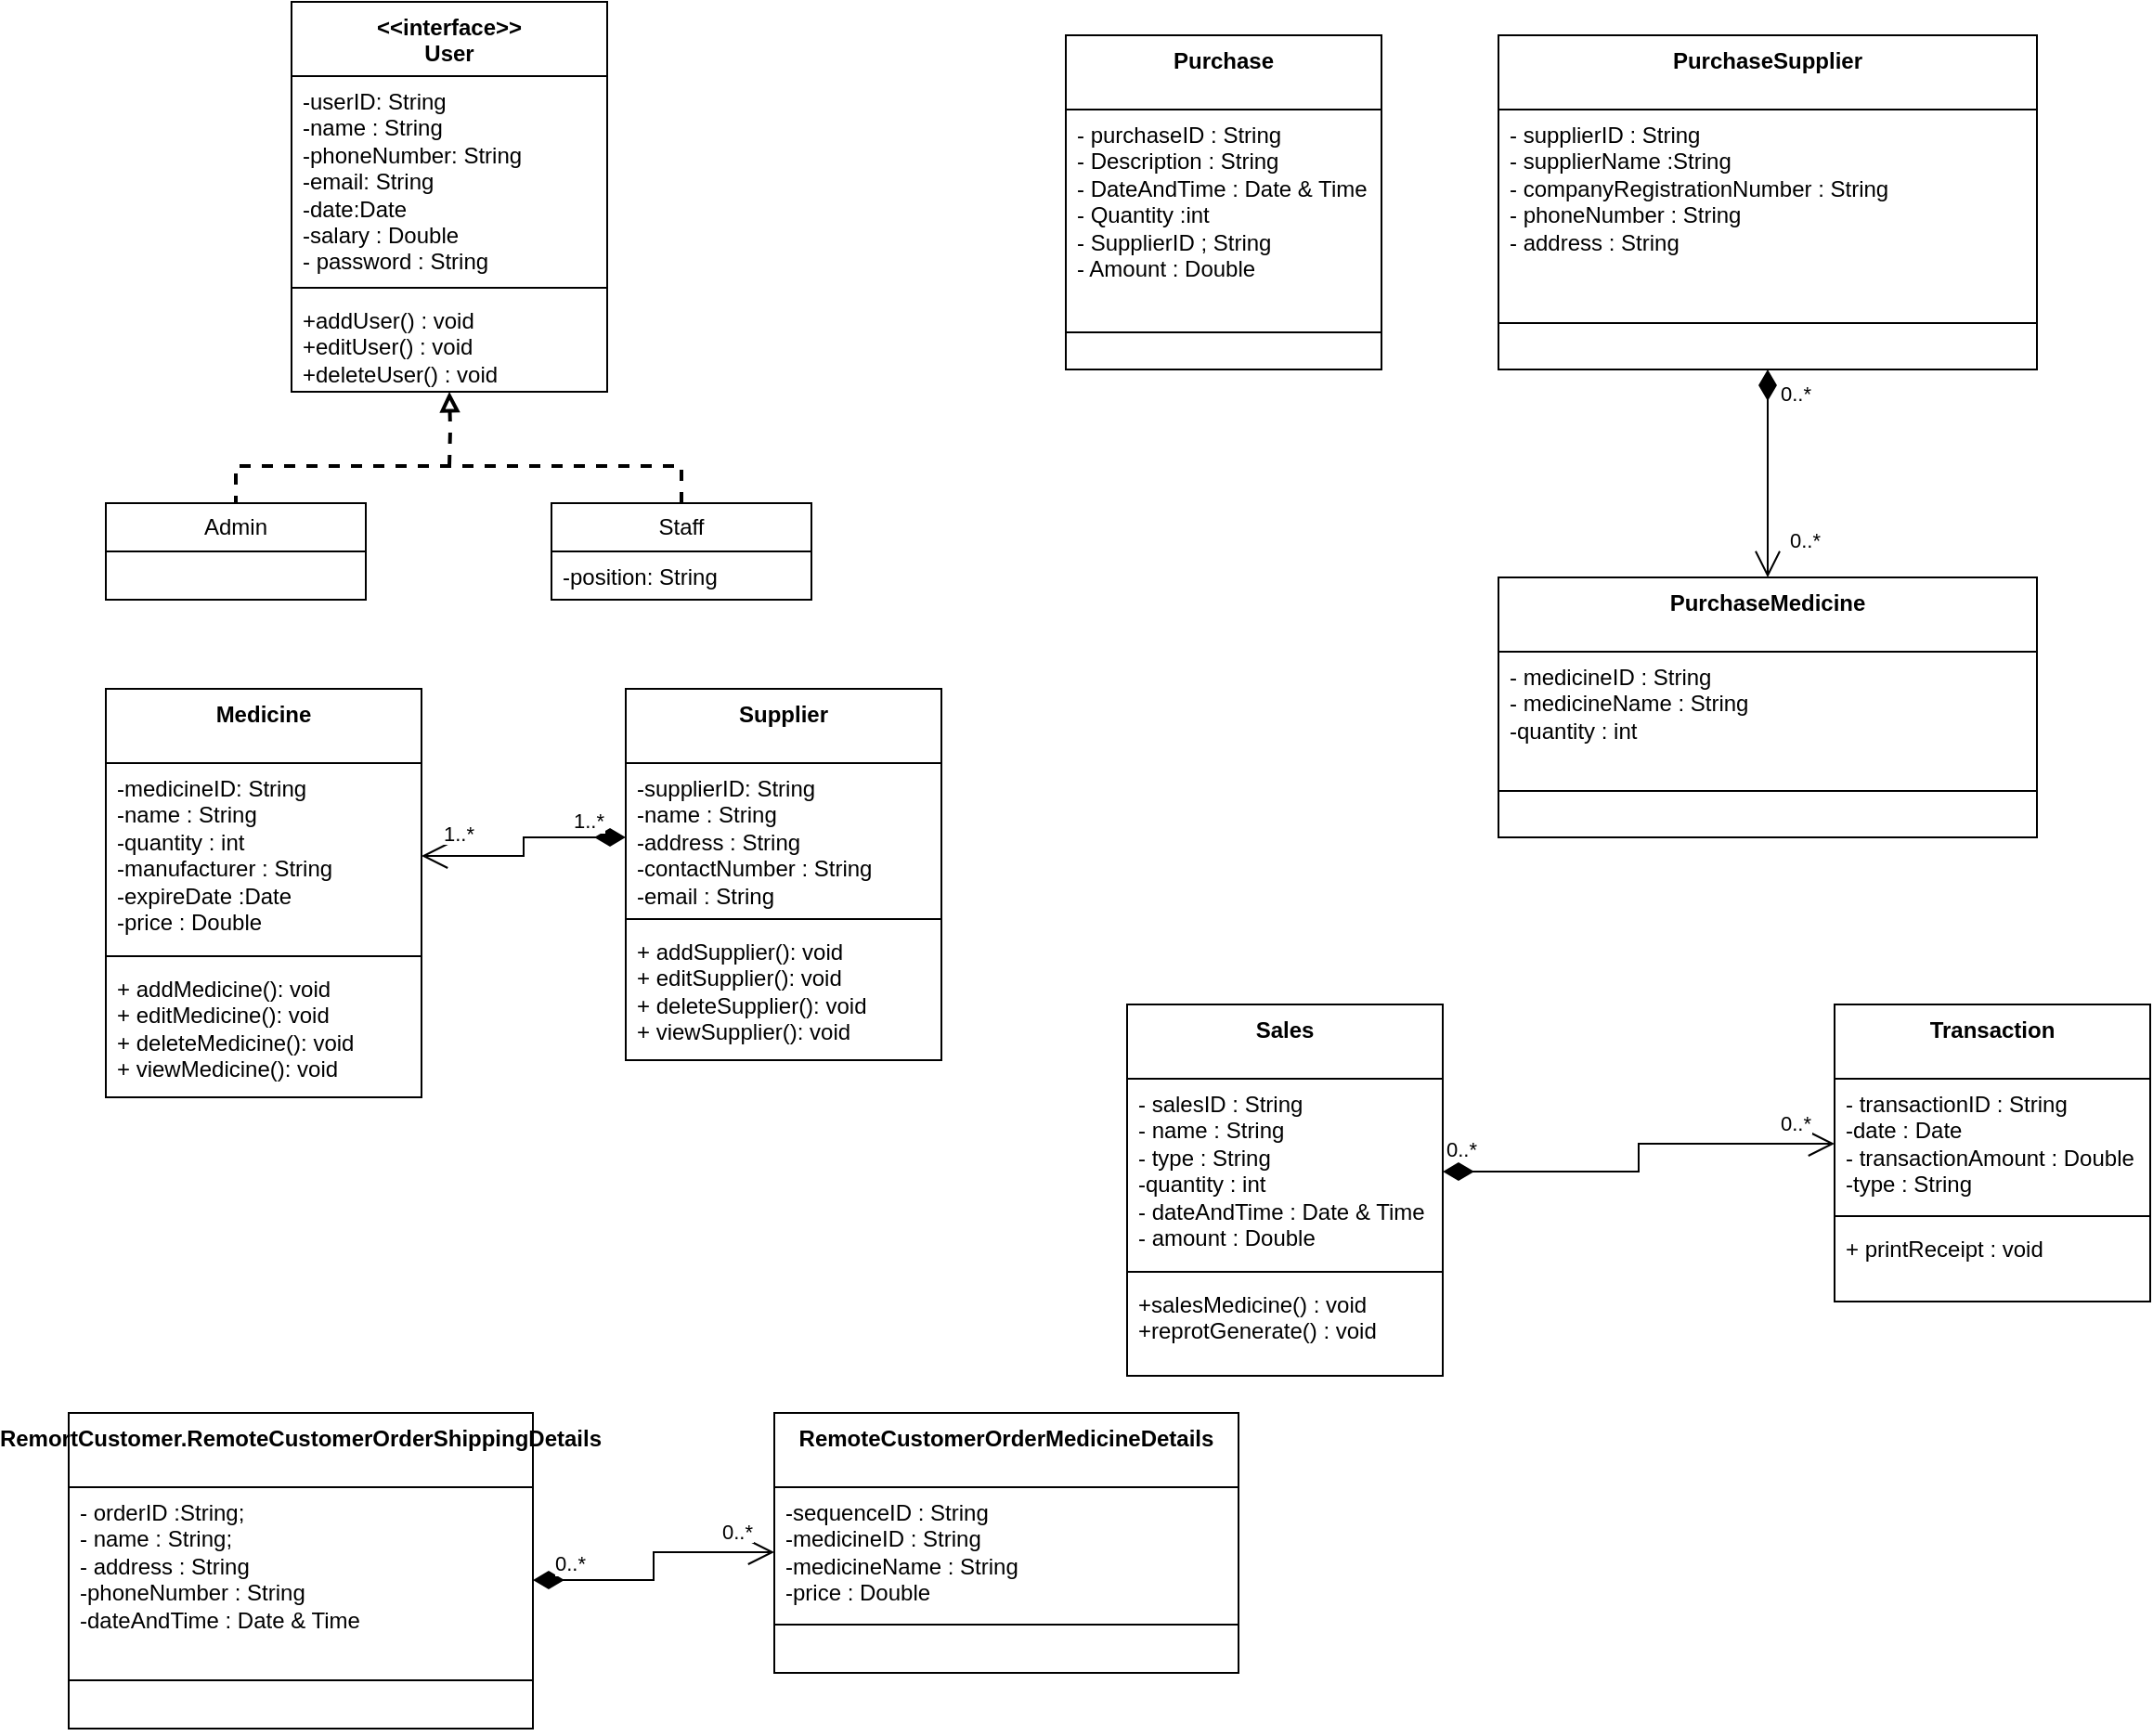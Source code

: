 <mxfile version="21.8.2" type="device">
  <diagram id="C5RBs43oDa-KdzZeNtuy" name="Page-1">
    <mxGraphModel dx="2200" dy="-29" grid="1" gridSize="10" guides="1" tooltips="1" connect="1" arrows="1" fold="1" page="1" pageScale="1" pageWidth="827" pageHeight="1169" math="0" shadow="0">
      <root>
        <mxCell id="WIyWlLk6GJQsqaUBKTNV-0" />
        <mxCell id="WIyWlLk6GJQsqaUBKTNV-1" parent="WIyWlLk6GJQsqaUBKTNV-0" />
        <mxCell id="nY_uiTRwyGMx2RZcLAmJ-40" style="edgeStyle=orthogonalEdgeStyle;rounded=0;orthogonalLoop=1;jettySize=auto;html=1;dashed=1;endArrow=block;endFill=0;strokeWidth=2;" parent="WIyWlLk6GJQsqaUBKTNV-1" target="nY_uiTRwyGMx2RZcLAmJ-1" edge="1">
          <mxGeometry relative="1" as="geometry">
            <mxPoint x="325" y="1550" as="sourcePoint" />
          </mxGeometry>
        </mxCell>
        <mxCell id="nY_uiTRwyGMx2RZcLAmJ-1" value="&amp;lt;&amp;lt;interface&amp;gt;&amp;gt;&lt;br&gt;User" style="swimlane;fontStyle=1;align=center;verticalAlign=top;childLayout=stackLayout;horizontal=1;startSize=40;horizontalStack=0;resizeParent=1;resizeParentMax=0;resizeLast=0;collapsible=1;marginBottom=0;whiteSpace=wrap;html=1;" parent="WIyWlLk6GJQsqaUBKTNV-1" vertex="1">
          <mxGeometry x="240" y="1300" width="170" height="210" as="geometry" />
        </mxCell>
        <mxCell id="nY_uiTRwyGMx2RZcLAmJ-2" value="-userID: String&lt;br&gt;-name : String&lt;br&gt;-phoneNumber: String&lt;br&gt;-email: String&lt;br&gt;-date:Date&lt;br&gt;-salary : Double&lt;br&gt;- password : String" style="text;strokeColor=none;fillColor=none;align=left;verticalAlign=top;spacingLeft=4;spacingRight=4;overflow=hidden;rotatable=0;points=[[0,0.5],[1,0.5]];portConstraint=eastwest;whiteSpace=wrap;html=1;" parent="nY_uiTRwyGMx2RZcLAmJ-1" vertex="1">
          <mxGeometry y="40" width="170" height="110" as="geometry" />
        </mxCell>
        <mxCell id="nY_uiTRwyGMx2RZcLAmJ-3" value="" style="line;strokeWidth=1;fillColor=none;align=left;verticalAlign=middle;spacingTop=-1;spacingLeft=3;spacingRight=3;rotatable=0;labelPosition=right;points=[];portConstraint=eastwest;strokeColor=inherit;" parent="nY_uiTRwyGMx2RZcLAmJ-1" vertex="1">
          <mxGeometry y="150" width="170" height="8" as="geometry" />
        </mxCell>
        <mxCell id="nY_uiTRwyGMx2RZcLAmJ-4" value="+addUser() : void&lt;br&gt;+editUser() : void&lt;br&gt;+deleteUser() : void" style="text;strokeColor=none;fillColor=none;align=left;verticalAlign=top;spacingLeft=4;spacingRight=4;overflow=hidden;rotatable=0;points=[[0,0.5],[1,0.5]];portConstraint=eastwest;whiteSpace=wrap;html=1;" parent="nY_uiTRwyGMx2RZcLAmJ-1" vertex="1">
          <mxGeometry y="158" width="170" height="52" as="geometry" />
        </mxCell>
        <mxCell id="nY_uiTRwyGMx2RZcLAmJ-14" value="Admin" style="swimlane;fontStyle=0;childLayout=stackLayout;horizontal=1;startSize=26;fillColor=none;horizontalStack=0;resizeParent=1;resizeParentMax=0;resizeLast=0;collapsible=1;marginBottom=0;whiteSpace=wrap;html=1;" parent="WIyWlLk6GJQsqaUBKTNV-1" vertex="1">
          <mxGeometry x="140" y="1570" width="140" height="52" as="geometry" />
        </mxCell>
        <mxCell id="nY_uiTRwyGMx2RZcLAmJ-19" value="Staff" style="swimlane;fontStyle=0;childLayout=stackLayout;horizontal=1;startSize=26;fillColor=none;horizontalStack=0;resizeParent=1;resizeParentMax=0;resizeLast=0;collapsible=1;marginBottom=0;whiteSpace=wrap;html=1;" parent="WIyWlLk6GJQsqaUBKTNV-1" vertex="1">
          <mxGeometry x="380" y="1570" width="140" height="52" as="geometry" />
        </mxCell>
        <mxCell id="nY_uiTRwyGMx2RZcLAmJ-20" value="-position: String" style="text;strokeColor=none;fillColor=none;align=left;verticalAlign=top;spacingLeft=4;spacingRight=4;overflow=hidden;rotatable=0;points=[[0,0.5],[1,0.5]];portConstraint=eastwest;whiteSpace=wrap;html=1;" parent="nY_uiTRwyGMx2RZcLAmJ-19" vertex="1">
          <mxGeometry y="26" width="140" height="26" as="geometry" />
        </mxCell>
        <mxCell id="nY_uiTRwyGMx2RZcLAmJ-36" style="edgeStyle=orthogonalEdgeStyle;rounded=0;orthogonalLoop=1;jettySize=auto;html=1;endArrow=none;endFill=0;exitX=0.5;exitY=0;exitDx=0;exitDy=0;entryX=0.5;entryY=0;entryDx=0;entryDy=0;dashed=1;strokeWidth=2;" parent="WIyWlLk6GJQsqaUBKTNV-1" source="nY_uiTRwyGMx2RZcLAmJ-19" target="nY_uiTRwyGMx2RZcLAmJ-14" edge="1">
          <mxGeometry relative="1" as="geometry">
            <mxPoint x="305" y="1494" as="sourcePoint" />
            <Array as="points">
              <mxPoint x="450" y="1550" />
              <mxPoint x="210" y="1550" />
            </Array>
          </mxGeometry>
        </mxCell>
        <mxCell id="nY_uiTRwyGMx2RZcLAmJ-41" value="Purchase" style="swimlane;fontStyle=1;align=center;verticalAlign=top;childLayout=stackLayout;horizontal=1;startSize=40;horizontalStack=0;resizeParent=1;resizeParentMax=0;resizeLast=0;collapsible=1;marginBottom=0;whiteSpace=wrap;html=1;" parent="WIyWlLk6GJQsqaUBKTNV-1" vertex="1">
          <mxGeometry x="657" y="1318" width="170" height="180" as="geometry" />
        </mxCell>
        <mxCell id="nY_uiTRwyGMx2RZcLAmJ-42" value="- purchaseID : String&lt;br&gt;- Description : String&lt;br&gt;- DateAndTime : Date &amp;amp; Time&lt;br&gt;- Quantity :int&lt;br&gt;- SupplierID ; String&lt;br&gt;- Amount : Double" style="text;strokeColor=none;fillColor=none;align=left;verticalAlign=top;spacingLeft=4;spacingRight=4;overflow=hidden;rotatable=0;points=[[0,0.5],[1,0.5]];portConstraint=eastwest;whiteSpace=wrap;html=1;" parent="nY_uiTRwyGMx2RZcLAmJ-41" vertex="1">
          <mxGeometry y="40" width="170" height="100" as="geometry" />
        </mxCell>
        <mxCell id="nY_uiTRwyGMx2RZcLAmJ-43" value="" style="line;strokeWidth=1;fillColor=none;align=left;verticalAlign=middle;spacingTop=-1;spacingLeft=3;spacingRight=3;rotatable=0;labelPosition=right;points=[];portConstraint=eastwest;strokeColor=inherit;" parent="nY_uiTRwyGMx2RZcLAmJ-41" vertex="1">
          <mxGeometry y="140" width="170" height="40" as="geometry" />
        </mxCell>
        <mxCell id="nY_uiTRwyGMx2RZcLAmJ-50" value="Medicine" style="swimlane;fontStyle=1;align=center;verticalAlign=top;childLayout=stackLayout;horizontal=1;startSize=40;horizontalStack=0;resizeParent=1;resizeParentMax=0;resizeLast=0;collapsible=1;marginBottom=0;whiteSpace=wrap;html=1;" parent="WIyWlLk6GJQsqaUBKTNV-1" vertex="1">
          <mxGeometry x="140" y="1670" width="170" height="220" as="geometry">
            <mxRectangle x="190" y="1670" width="90" height="40" as="alternateBounds" />
          </mxGeometry>
        </mxCell>
        <mxCell id="nY_uiTRwyGMx2RZcLAmJ-51" value="-medicineID: String&lt;br&gt;-name : String&lt;br&gt;-quantity : int&lt;br&gt;-manufacturer : String&lt;br&gt;-expireDate :Date&lt;br&gt;-price : Double" style="text;strokeColor=none;fillColor=none;align=left;verticalAlign=top;spacingLeft=4;spacingRight=4;overflow=hidden;rotatable=0;points=[[0,0.5],[1,0.5]];portConstraint=eastwest;whiteSpace=wrap;html=1;" parent="nY_uiTRwyGMx2RZcLAmJ-50" vertex="1">
          <mxGeometry y="40" width="170" height="100" as="geometry" />
        </mxCell>
        <mxCell id="nY_uiTRwyGMx2RZcLAmJ-52" value="" style="line;strokeWidth=1;fillColor=none;align=left;verticalAlign=middle;spacingTop=-1;spacingLeft=3;spacingRight=3;rotatable=0;labelPosition=right;points=[];portConstraint=eastwest;strokeColor=inherit;" parent="nY_uiTRwyGMx2RZcLAmJ-50" vertex="1">
          <mxGeometry y="140" width="170" height="8" as="geometry" />
        </mxCell>
        <mxCell id="nY_uiTRwyGMx2RZcLAmJ-53" value="+ addMedicine(): void&lt;br&gt;+ editMedicine(): void&lt;br&gt;+ deleteMedicine(): void&lt;br&gt;+ viewMedicine(): void" style="text;strokeColor=none;fillColor=none;align=left;verticalAlign=top;spacingLeft=4;spacingRight=4;overflow=hidden;rotatable=0;points=[[0,0.5],[1,0.5]];portConstraint=eastwest;whiteSpace=wrap;html=1;" parent="nY_uiTRwyGMx2RZcLAmJ-50" vertex="1">
          <mxGeometry y="148" width="170" height="72" as="geometry" />
        </mxCell>
        <mxCell id="nY_uiTRwyGMx2RZcLAmJ-54" value="Supplier" style="swimlane;fontStyle=1;align=center;verticalAlign=top;childLayout=stackLayout;horizontal=1;startSize=40;horizontalStack=0;resizeParent=1;resizeParentMax=0;resizeLast=0;collapsible=1;marginBottom=0;whiteSpace=wrap;html=1;" parent="WIyWlLk6GJQsqaUBKTNV-1" vertex="1">
          <mxGeometry x="420" y="1670" width="170" height="200" as="geometry" />
        </mxCell>
        <mxCell id="nY_uiTRwyGMx2RZcLAmJ-55" value="-supplierID: String&lt;br&gt;-name : String&lt;br&gt;-address : String&lt;br&gt;-contactNumber : String&lt;br&gt;-email : String" style="text;strokeColor=none;fillColor=none;align=left;verticalAlign=top;spacingLeft=4;spacingRight=4;overflow=hidden;rotatable=0;points=[[0,0.5],[1,0.5]];portConstraint=eastwest;whiteSpace=wrap;html=1;" parent="nY_uiTRwyGMx2RZcLAmJ-54" vertex="1">
          <mxGeometry y="40" width="170" height="80" as="geometry" />
        </mxCell>
        <mxCell id="nY_uiTRwyGMx2RZcLAmJ-56" value="" style="line;strokeWidth=1;fillColor=none;align=left;verticalAlign=middle;spacingTop=-1;spacingLeft=3;spacingRight=3;rotatable=0;labelPosition=right;points=[];portConstraint=eastwest;strokeColor=inherit;" parent="nY_uiTRwyGMx2RZcLAmJ-54" vertex="1">
          <mxGeometry y="120" width="170" height="8" as="geometry" />
        </mxCell>
        <mxCell id="nY_uiTRwyGMx2RZcLAmJ-57" value="+ addSupplier(): void&lt;br&gt;+ editSupplier(): void&lt;br&gt;+ deleteSupplier(): void&lt;br&gt;+ viewSupplier(): void" style="text;strokeColor=none;fillColor=none;align=left;verticalAlign=top;spacingLeft=4;spacingRight=4;overflow=hidden;rotatable=0;points=[[0,0.5],[1,0.5]];portConstraint=eastwest;whiteSpace=wrap;html=1;" parent="nY_uiTRwyGMx2RZcLAmJ-54" vertex="1">
          <mxGeometry y="128" width="170" height="72" as="geometry" />
        </mxCell>
        <mxCell id="nY_uiTRwyGMx2RZcLAmJ-59" value="PurchaseSupplier" style="swimlane;fontStyle=1;align=center;verticalAlign=top;childLayout=stackLayout;horizontal=1;startSize=40;horizontalStack=0;resizeParent=1;resizeParentMax=0;resizeLast=0;collapsible=1;marginBottom=0;whiteSpace=wrap;html=1;" parent="WIyWlLk6GJQsqaUBKTNV-1" vertex="1">
          <mxGeometry x="890" y="1318" width="290" height="180" as="geometry" />
        </mxCell>
        <mxCell id="nY_uiTRwyGMx2RZcLAmJ-60" value="- supplierID : String&amp;nbsp;&lt;br&gt;- supplierName :String&lt;br&gt;- companyRegistrationNumber : String&lt;br&gt;- phoneNumber : String&lt;br&gt;- address : String" style="text;strokeColor=none;fillColor=none;align=left;verticalAlign=top;spacingLeft=4;spacingRight=4;overflow=hidden;rotatable=0;points=[[0,0.5],[1,0.5]];portConstraint=eastwest;whiteSpace=wrap;html=1;" parent="nY_uiTRwyGMx2RZcLAmJ-59" vertex="1">
          <mxGeometry y="40" width="290" height="90" as="geometry" />
        </mxCell>
        <mxCell id="nY_uiTRwyGMx2RZcLAmJ-61" value="" style="line;strokeWidth=1;fillColor=none;align=left;verticalAlign=middle;spacingTop=-1;spacingLeft=3;spacingRight=3;rotatable=0;labelPosition=right;points=[];portConstraint=eastwest;strokeColor=inherit;" parent="nY_uiTRwyGMx2RZcLAmJ-59" vertex="1">
          <mxGeometry y="130" width="290" height="50" as="geometry" />
        </mxCell>
        <mxCell id="nY_uiTRwyGMx2RZcLAmJ-63" value="PurchaseMedicine" style="swimlane;fontStyle=1;align=center;verticalAlign=top;childLayout=stackLayout;horizontal=1;startSize=40;horizontalStack=0;resizeParent=1;resizeParentMax=0;resizeLast=0;collapsible=1;marginBottom=0;whiteSpace=wrap;html=1;" parent="WIyWlLk6GJQsqaUBKTNV-1" vertex="1">
          <mxGeometry x="890" y="1610" width="290" height="140" as="geometry" />
        </mxCell>
        <mxCell id="nY_uiTRwyGMx2RZcLAmJ-64" value="- medicineID : String&lt;br&gt;- medicineName : String&lt;br&gt;-quantity : int" style="text;strokeColor=none;fillColor=none;align=left;verticalAlign=top;spacingLeft=4;spacingRight=4;overflow=hidden;rotatable=0;points=[[0,0.5],[1,0.5]];portConstraint=eastwest;whiteSpace=wrap;html=1;" parent="nY_uiTRwyGMx2RZcLAmJ-63" vertex="1">
          <mxGeometry y="40" width="290" height="50" as="geometry" />
        </mxCell>
        <mxCell id="nY_uiTRwyGMx2RZcLAmJ-65" value="" style="line;strokeWidth=1;fillColor=none;align=left;verticalAlign=middle;spacingTop=-1;spacingLeft=3;spacingRight=3;rotatable=0;labelPosition=right;points=[];portConstraint=eastwest;strokeColor=inherit;" parent="nY_uiTRwyGMx2RZcLAmJ-63" vertex="1">
          <mxGeometry y="90" width="290" height="50" as="geometry" />
        </mxCell>
        <mxCell id="nY_uiTRwyGMx2RZcLAmJ-69" value="Sales" style="swimlane;fontStyle=1;align=center;verticalAlign=top;childLayout=stackLayout;horizontal=1;startSize=40;horizontalStack=0;resizeParent=1;resizeParentMax=0;resizeLast=0;collapsible=1;marginBottom=0;whiteSpace=wrap;html=1;" parent="WIyWlLk6GJQsqaUBKTNV-1" vertex="1">
          <mxGeometry x="690" y="1840" width="170" height="200" as="geometry" />
        </mxCell>
        <mxCell id="nY_uiTRwyGMx2RZcLAmJ-70" value="- salesID : String&lt;br&gt;- name : String&lt;br&gt;- type : String&lt;br&gt;-quantity : int&lt;br&gt;- dateAndTime : Date &amp;amp; Time&lt;br&gt;- amount : Double" style="text;strokeColor=none;fillColor=none;align=left;verticalAlign=top;spacingLeft=4;spacingRight=4;overflow=hidden;rotatable=0;points=[[0,0.5],[1,0.5]];portConstraint=eastwest;whiteSpace=wrap;html=1;" parent="nY_uiTRwyGMx2RZcLAmJ-69" vertex="1">
          <mxGeometry y="40" width="170" height="100" as="geometry" />
        </mxCell>
        <mxCell id="nY_uiTRwyGMx2RZcLAmJ-71" value="" style="line;strokeWidth=1;fillColor=none;align=left;verticalAlign=middle;spacingTop=-1;spacingLeft=3;spacingRight=3;rotatable=0;labelPosition=right;points=[];portConstraint=eastwest;strokeColor=inherit;" parent="nY_uiTRwyGMx2RZcLAmJ-69" vertex="1">
          <mxGeometry y="140" width="170" height="8" as="geometry" />
        </mxCell>
        <mxCell id="nY_uiTRwyGMx2RZcLAmJ-72" value="+salesMedicine() : void&lt;br&gt;+reprotGenerate() : void&lt;br&gt;" style="text;strokeColor=none;fillColor=none;align=left;verticalAlign=top;spacingLeft=4;spacingRight=4;overflow=hidden;rotatable=0;points=[[0,0.5],[1,0.5]];portConstraint=eastwest;whiteSpace=wrap;html=1;" parent="nY_uiTRwyGMx2RZcLAmJ-69" vertex="1">
          <mxGeometry y="148" width="170" height="52" as="geometry" />
        </mxCell>
        <mxCell id="nY_uiTRwyGMx2RZcLAmJ-73" value="Transaction" style="swimlane;fontStyle=1;align=center;verticalAlign=top;childLayout=stackLayout;horizontal=1;startSize=40;horizontalStack=0;resizeParent=1;resizeParentMax=0;resizeLast=0;collapsible=1;marginBottom=0;whiteSpace=wrap;html=1;" parent="WIyWlLk6GJQsqaUBKTNV-1" vertex="1">
          <mxGeometry x="1071" y="1840" width="170" height="160" as="geometry" />
        </mxCell>
        <mxCell id="nY_uiTRwyGMx2RZcLAmJ-74" value="- transactionID : String&lt;br&gt;-date : Date&lt;br&gt;- transactionAmount : Double&lt;br&gt;-type : String" style="text;strokeColor=none;fillColor=none;align=left;verticalAlign=top;spacingLeft=4;spacingRight=4;overflow=hidden;rotatable=0;points=[[0,0.5],[1,0.5]];portConstraint=eastwest;whiteSpace=wrap;html=1;" parent="nY_uiTRwyGMx2RZcLAmJ-73" vertex="1">
          <mxGeometry y="40" width="170" height="70" as="geometry" />
        </mxCell>
        <mxCell id="nY_uiTRwyGMx2RZcLAmJ-75" value="" style="line;strokeWidth=1;fillColor=none;align=left;verticalAlign=middle;spacingTop=-1;spacingLeft=3;spacingRight=3;rotatable=0;labelPosition=right;points=[];portConstraint=eastwest;strokeColor=inherit;" parent="nY_uiTRwyGMx2RZcLAmJ-73" vertex="1">
          <mxGeometry y="110" width="170" height="8" as="geometry" />
        </mxCell>
        <mxCell id="nY_uiTRwyGMx2RZcLAmJ-76" value="+ printReceipt : void" style="text;strokeColor=none;fillColor=none;align=left;verticalAlign=top;spacingLeft=4;spacingRight=4;overflow=hidden;rotatable=0;points=[[0,0.5],[1,0.5]];portConstraint=eastwest;whiteSpace=wrap;html=1;" parent="nY_uiTRwyGMx2RZcLAmJ-73" vertex="1">
          <mxGeometry y="118" width="170" height="42" as="geometry" />
        </mxCell>
        <mxCell id="nY_uiTRwyGMx2RZcLAmJ-78" value="RemortCustomer.RemoteCustomerOrderShippingDetails" style="swimlane;fontStyle=1;align=center;verticalAlign=top;childLayout=stackLayout;horizontal=1;startSize=40;horizontalStack=0;resizeParent=1;resizeParentMax=0;resizeLast=0;collapsible=1;marginBottom=0;whiteSpace=wrap;html=1;" parent="WIyWlLk6GJQsqaUBKTNV-1" vertex="1">
          <mxGeometry x="120" y="2060" width="250" height="170" as="geometry" />
        </mxCell>
        <mxCell id="nY_uiTRwyGMx2RZcLAmJ-79" value="- orderID :String;&lt;br&gt;- name : String;&lt;br&gt;- address : String&lt;br&gt;-phoneNumber : String&lt;br&gt;-dateAndTime : Date &amp;amp; Time" style="text;strokeColor=none;fillColor=none;align=left;verticalAlign=top;spacingLeft=4;spacingRight=4;overflow=hidden;rotatable=0;points=[[0,0.5],[1,0.5]];portConstraint=eastwest;whiteSpace=wrap;html=1;" parent="nY_uiTRwyGMx2RZcLAmJ-78" vertex="1">
          <mxGeometry y="40" width="250" height="100" as="geometry" />
        </mxCell>
        <mxCell id="nY_uiTRwyGMx2RZcLAmJ-80" value="" style="line;strokeWidth=1;fillColor=none;align=left;verticalAlign=middle;spacingTop=-1;spacingLeft=3;spacingRight=3;rotatable=0;labelPosition=right;points=[];portConstraint=eastwest;strokeColor=inherit;" parent="nY_uiTRwyGMx2RZcLAmJ-78" vertex="1">
          <mxGeometry y="140" width="250" height="8" as="geometry" />
        </mxCell>
        <mxCell id="nY_uiTRwyGMx2RZcLAmJ-81" value="&lt;br&gt;" style="text;strokeColor=none;fillColor=none;align=left;verticalAlign=top;spacingLeft=4;spacingRight=4;overflow=hidden;rotatable=0;points=[[0,0.5],[1,0.5]];portConstraint=eastwest;whiteSpace=wrap;html=1;" parent="nY_uiTRwyGMx2RZcLAmJ-78" vertex="1">
          <mxGeometry y="148" width="250" height="22" as="geometry" />
        </mxCell>
        <mxCell id="nY_uiTRwyGMx2RZcLAmJ-82" value="RemoteCustomerOrderMedicineDetails" style="swimlane;fontStyle=1;align=center;verticalAlign=top;childLayout=stackLayout;horizontal=1;startSize=40;horizontalStack=0;resizeParent=1;resizeParentMax=0;resizeLast=0;collapsible=1;marginBottom=0;whiteSpace=wrap;html=1;" parent="WIyWlLk6GJQsqaUBKTNV-1" vertex="1">
          <mxGeometry x="500" y="2060" width="250" height="140" as="geometry" />
        </mxCell>
        <mxCell id="nY_uiTRwyGMx2RZcLAmJ-83" value="-sequenceID : String&lt;br&gt;-medicineID : String&lt;br&gt;-medicineName : String&lt;br&gt;-price : Double" style="text;strokeColor=none;fillColor=none;align=left;verticalAlign=top;spacingLeft=4;spacingRight=4;overflow=hidden;rotatable=0;points=[[0,0.5],[1,0.5]];portConstraint=eastwest;whiteSpace=wrap;html=1;" parent="nY_uiTRwyGMx2RZcLAmJ-82" vertex="1">
          <mxGeometry y="40" width="250" height="70" as="geometry" />
        </mxCell>
        <mxCell id="nY_uiTRwyGMx2RZcLAmJ-84" value="" style="line;strokeWidth=1;fillColor=none;align=left;verticalAlign=middle;spacingTop=-1;spacingLeft=3;spacingRight=3;rotatable=0;labelPosition=right;points=[];portConstraint=eastwest;strokeColor=inherit;" parent="nY_uiTRwyGMx2RZcLAmJ-82" vertex="1">
          <mxGeometry y="110" width="250" height="8" as="geometry" />
        </mxCell>
        <mxCell id="nY_uiTRwyGMx2RZcLAmJ-85" value="&lt;br&gt;" style="text;strokeColor=none;fillColor=none;align=left;verticalAlign=top;spacingLeft=4;spacingRight=4;overflow=hidden;rotatable=0;points=[[0,0.5],[1,0.5]];portConstraint=eastwest;whiteSpace=wrap;html=1;" parent="nY_uiTRwyGMx2RZcLAmJ-82" vertex="1">
          <mxGeometry y="118" width="250" height="22" as="geometry" />
        </mxCell>
        <mxCell id="vNFPhANLMaBd6duzVHXP-0" value="1..*" style="endArrow=open;html=1;endSize=12;startArrow=diamondThin;startSize=14;startFill=1;edgeStyle=orthogonalEdgeStyle;align=left;verticalAlign=bottom;rounded=0;entryX=1;entryY=0.5;entryDx=0;entryDy=0;exitX=0;exitY=0.5;exitDx=0;exitDy=0;" edge="1" parent="WIyWlLk6GJQsqaUBKTNV-1" source="nY_uiTRwyGMx2RZcLAmJ-55" target="nY_uiTRwyGMx2RZcLAmJ-51">
          <mxGeometry x="-0.5" relative="1" as="geometry">
            <mxPoint x="340" y="1710" as="sourcePoint" />
            <mxPoint x="530" y="1780" as="targetPoint" />
            <mxPoint as="offset" />
          </mxGeometry>
        </mxCell>
        <mxCell id="vNFPhANLMaBd6duzVHXP-1" value="&lt;span style=&quot;color: rgb(0, 0, 0); font-family: Helvetica; font-size: 11px; font-style: normal; font-variant-ligatures: normal; font-variant-caps: normal; font-weight: 400; letter-spacing: normal; orphans: 2; text-align: left; text-indent: 0px; text-transform: none; widows: 2; word-spacing: 0px; -webkit-text-stroke-width: 0px; background-color: rgb(255, 255, 255); text-decoration-thickness: initial; text-decoration-style: initial; text-decoration-color: initial; float: none; display: inline !important;&quot;&gt;1..*&lt;/span&gt;" style="text;whiteSpace=wrap;html=1;" vertex="1" parent="WIyWlLk6GJQsqaUBKTNV-1">
          <mxGeometry x="320" y="1734" width="20" height="20" as="geometry" />
        </mxCell>
        <mxCell id="vNFPhANLMaBd6duzVHXP-2" value="0..*" style="endArrow=open;html=1;endSize=12;startArrow=diamondThin;startSize=14;startFill=1;edgeStyle=orthogonalEdgeStyle;align=left;verticalAlign=bottom;rounded=0;entryX=0;entryY=0.5;entryDx=0;entryDy=0;exitX=1;exitY=0.5;exitDx=0;exitDy=0;" edge="1" parent="WIyWlLk6GJQsqaUBKTNV-1" source="nY_uiTRwyGMx2RZcLAmJ-70" target="nY_uiTRwyGMx2RZcLAmJ-74">
          <mxGeometry x="-1" y="3" relative="1" as="geometry">
            <mxPoint x="910" y="1970" as="sourcePoint" />
            <mxPoint x="870" y="1930" as="targetPoint" />
          </mxGeometry>
        </mxCell>
        <mxCell id="vNFPhANLMaBd6duzVHXP-3" value="&lt;span style=&quot;color: rgb(0, 0, 0); font-family: Helvetica; font-size: 11px; font-style: normal; font-variant-ligatures: normal; font-variant-caps: normal; font-weight: 400; letter-spacing: normal; orphans: 2; text-align: left; text-indent: 0px; text-transform: none; widows: 2; word-spacing: 0px; -webkit-text-stroke-width: 0px; background-color: rgb(255, 255, 255); text-decoration-thickness: initial; text-decoration-style: initial; text-decoration-color: initial; float: none; display: inline !important;&quot;&gt;0..*&lt;/span&gt;" style="text;whiteSpace=wrap;html=1;" vertex="1" parent="WIyWlLk6GJQsqaUBKTNV-1">
          <mxGeometry x="1040" y="1890" width="50" height="40" as="geometry" />
        </mxCell>
        <mxCell id="vNFPhANLMaBd6duzVHXP-4" value="0..*" style="endArrow=open;html=1;endSize=12;startArrow=diamondThin;startSize=14;startFill=1;edgeStyle=orthogonalEdgeStyle;align=left;verticalAlign=bottom;rounded=0;exitX=0.5;exitY=1;exitDx=0;exitDy=0;entryX=0.5;entryY=0;entryDx=0;entryDy=0;" edge="1" parent="WIyWlLk6GJQsqaUBKTNV-1" source="nY_uiTRwyGMx2RZcLAmJ-59" target="nY_uiTRwyGMx2RZcLAmJ-63">
          <mxGeometry x="-0.607" y="5" relative="1" as="geometry">
            <mxPoint x="810" y="1500" as="sourcePoint" />
            <mxPoint x="970" y="1500" as="targetPoint" />
            <mxPoint as="offset" />
          </mxGeometry>
        </mxCell>
        <mxCell id="vNFPhANLMaBd6duzVHXP-5" value="&lt;span style=&quot;color: rgb(0, 0, 0); font-family: Helvetica; font-size: 11px; font-style: normal; font-variant-ligatures: normal; font-variant-caps: normal; font-weight: 400; letter-spacing: normal; orphans: 2; text-align: left; text-indent: 0px; text-transform: none; widows: 2; word-spacing: 0px; -webkit-text-stroke-width: 0px; background-color: rgb(255, 255, 255); text-decoration-thickness: initial; text-decoration-style: initial; text-decoration-color: initial; float: none; display: inline !important;&quot;&gt;0..*&lt;/span&gt;" style="text;whiteSpace=wrap;html=1;" vertex="1" parent="WIyWlLk6GJQsqaUBKTNV-1">
          <mxGeometry x="1045" y="1576" width="40" height="40" as="geometry" />
        </mxCell>
        <mxCell id="vNFPhANLMaBd6duzVHXP-6" value="0..*" style="endArrow=open;html=1;endSize=12;startArrow=diamondThin;startSize=14;startFill=1;edgeStyle=orthogonalEdgeStyle;align=left;verticalAlign=bottom;rounded=0;exitX=1;exitY=0.5;exitDx=0;exitDy=0;entryX=0;entryY=0.5;entryDx=0;entryDy=0;" edge="1" parent="WIyWlLk6GJQsqaUBKTNV-1" source="nY_uiTRwyGMx2RZcLAmJ-79" target="nY_uiTRwyGMx2RZcLAmJ-83">
          <mxGeometry x="-0.862" relative="1" as="geometry">
            <mxPoint x="400" y="2230" as="sourcePoint" />
            <mxPoint x="560" y="2230" as="targetPoint" />
            <mxPoint as="offset" />
          </mxGeometry>
        </mxCell>
        <mxCell id="vNFPhANLMaBd6duzVHXP-7" value="&lt;span style=&quot;color: rgb(0, 0, 0); font-family: Helvetica; font-size: 11px; font-style: normal; font-variant-ligatures: normal; font-variant-caps: normal; font-weight: 400; letter-spacing: normal; orphans: 2; text-align: left; text-indent: 0px; text-transform: none; widows: 2; word-spacing: 0px; -webkit-text-stroke-width: 0px; background-color: rgb(255, 255, 255); text-decoration-thickness: initial; text-decoration-style: initial; text-decoration-color: initial; float: none; display: inline !important;&quot;&gt;0..*&lt;/span&gt;" style="text;whiteSpace=wrap;html=1;" vertex="1" parent="WIyWlLk6GJQsqaUBKTNV-1">
          <mxGeometry x="470" y="2110" width="50" height="40" as="geometry" />
        </mxCell>
      </root>
    </mxGraphModel>
  </diagram>
</mxfile>
